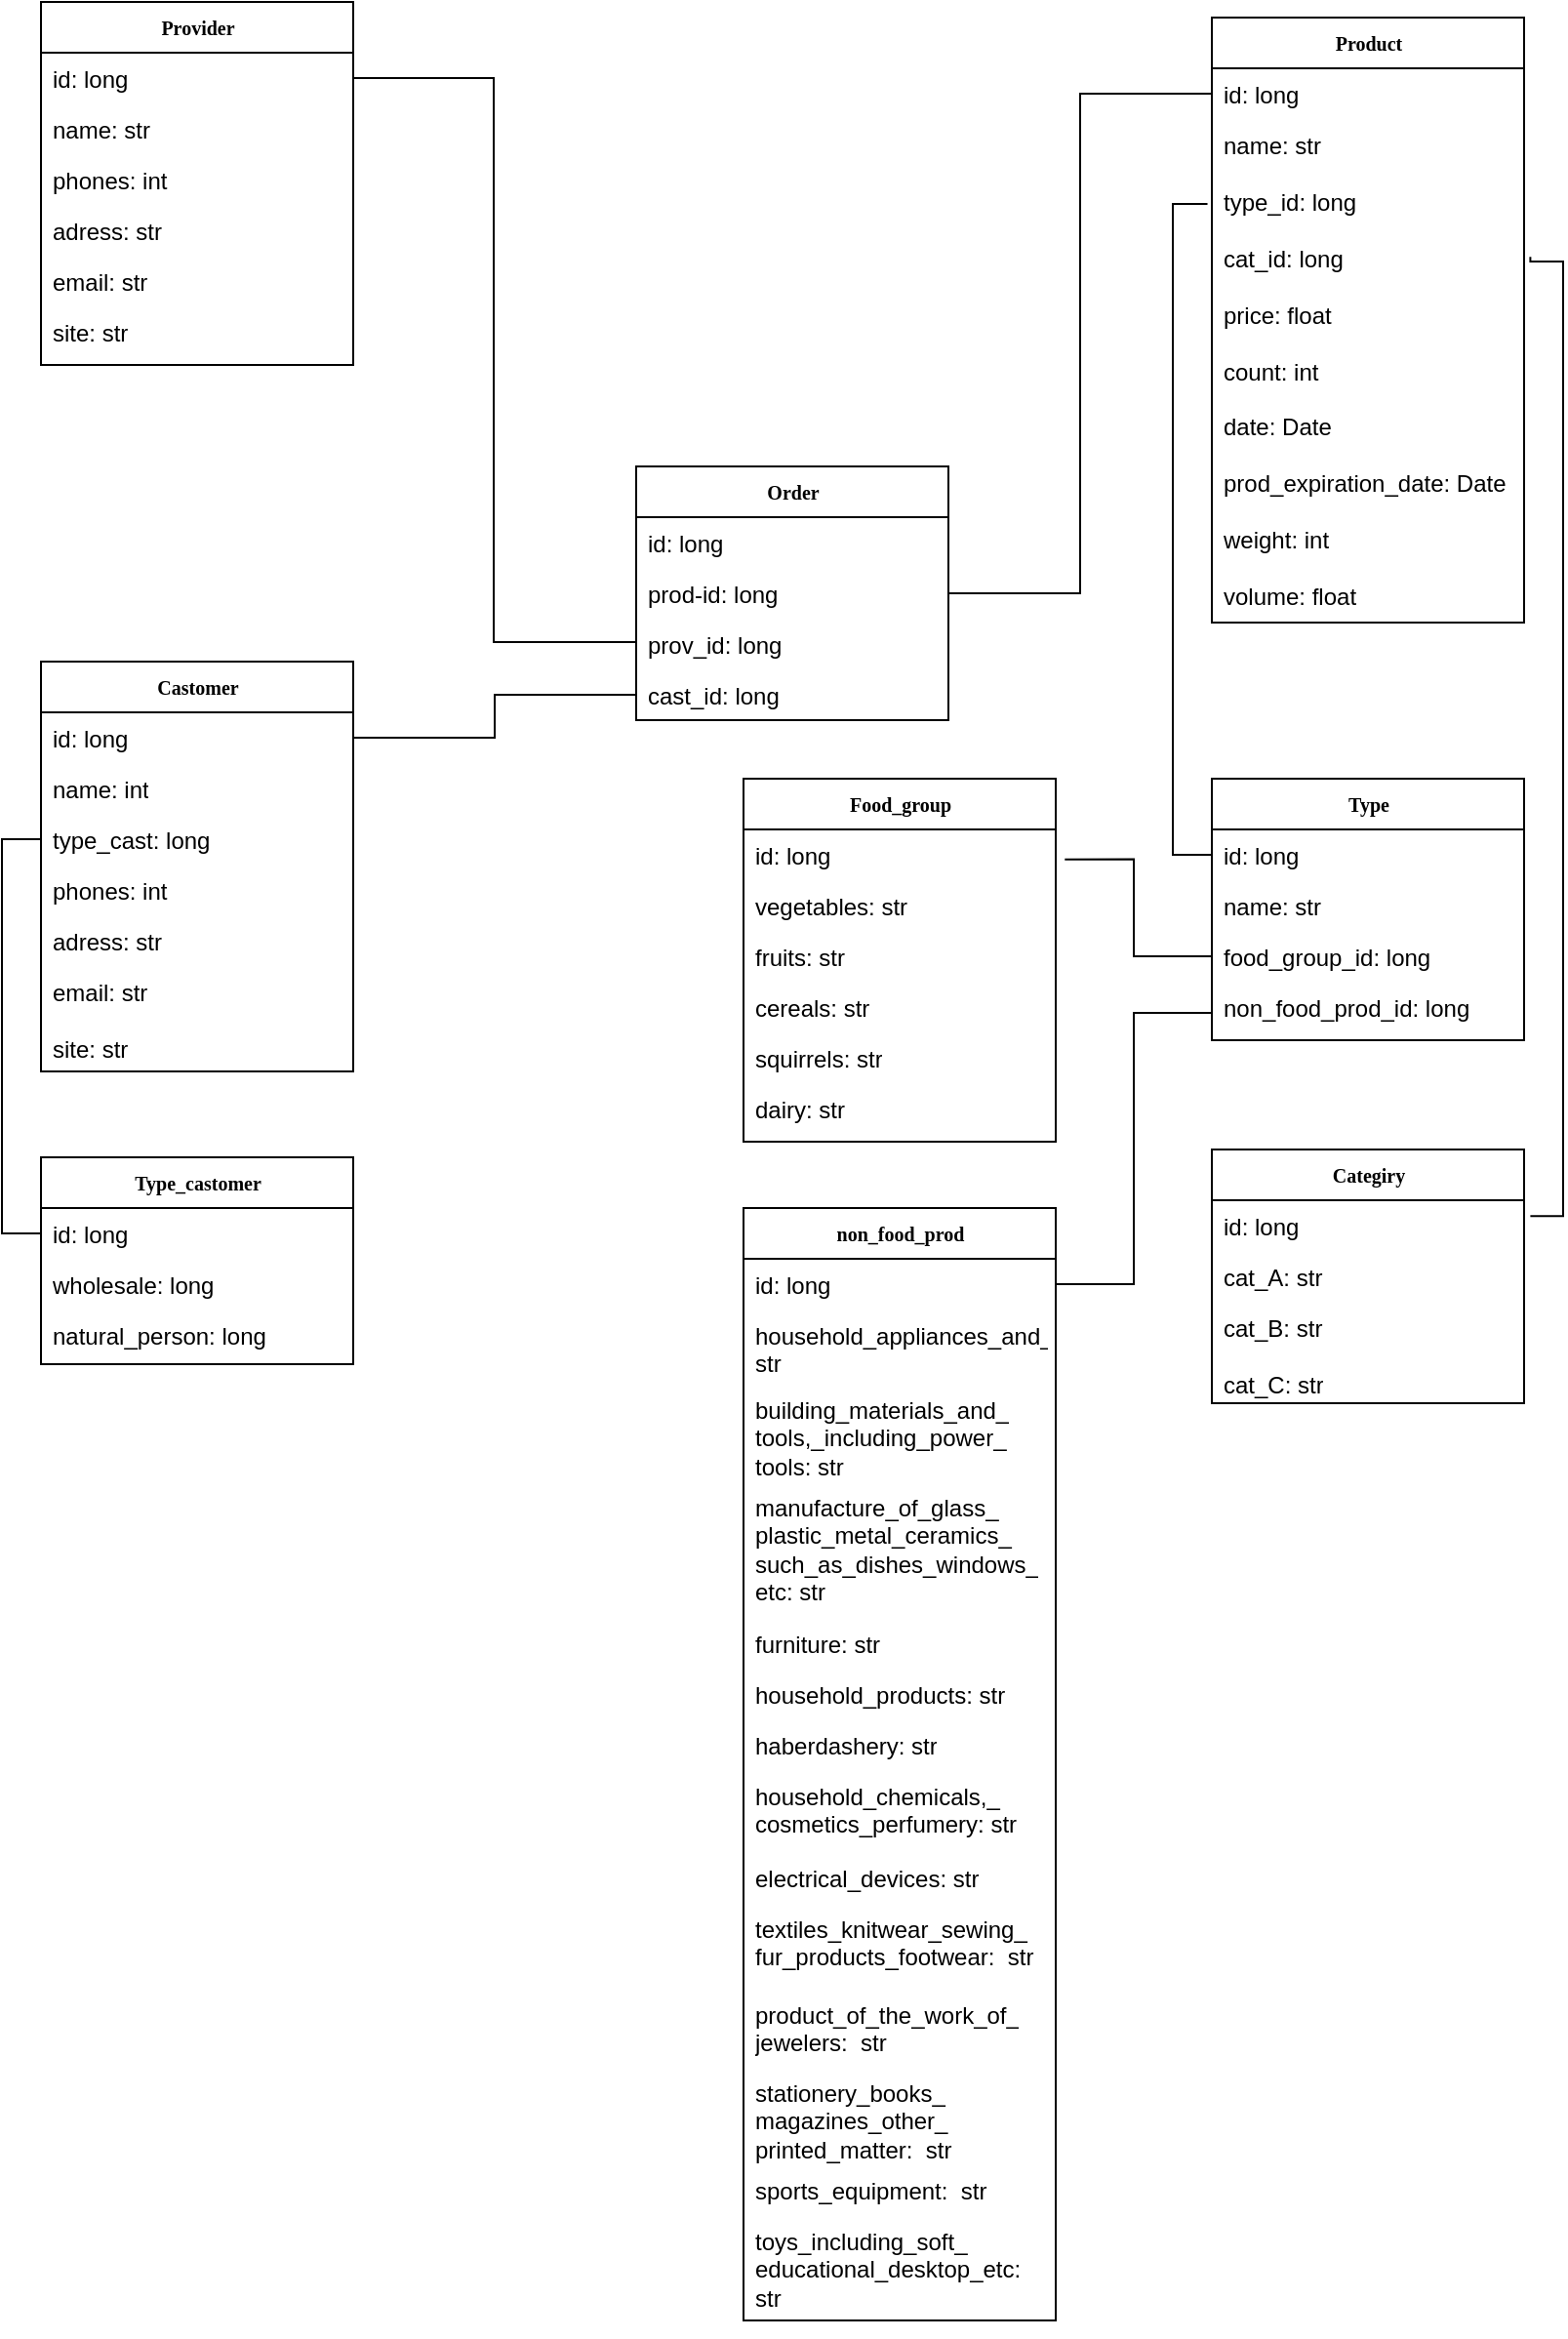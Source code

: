 <mxfile version="21.6.8" type="device">
  <diagram name="Page-1" id="c4acf3e9-155e-7222-9cf6-157b1a14988f">
    <mxGraphModel dx="934" dy="589" grid="1" gridSize="10" guides="1" tooltips="1" connect="1" arrows="1" fold="1" page="1" pageScale="1" pageWidth="850" pageHeight="1100" background="none" math="0" shadow="0">
      <root>
        <mxCell id="0" />
        <mxCell id="1" parent="0" />
        <mxCell id="17acba5748e5396b-20" value="&lt;b&gt;Product&lt;/b&gt;" style="swimlane;html=1;fontStyle=0;childLayout=stackLayout;horizontal=1;startSize=26;fillColor=none;horizontalStack=0;resizeParent=1;resizeLast=0;collapsible=1;marginBottom=0;swimlaneFillColor=#ffffff;rounded=0;shadow=0;comic=0;labelBackgroundColor=none;strokeWidth=1;fontFamily=Verdana;fontSize=10;align=center;" parent="1" vertex="1">
          <mxGeometry x="640" y="50" width="160" height="310" as="geometry" />
        </mxCell>
        <mxCell id="17acba5748e5396b-21" value="id: long" style="text;html=1;strokeColor=none;fillColor=none;align=left;verticalAlign=top;spacingLeft=4;spacingRight=4;whiteSpace=wrap;overflow=hidden;rotatable=0;points=[[0,0.5],[1,0.5]];portConstraint=eastwest;" parent="17acba5748e5396b-20" vertex="1">
          <mxGeometry y="26" width="160" height="26" as="geometry" />
        </mxCell>
        <mxCell id="17acba5748e5396b-24" value="name: str&lt;br&gt;&lt;br&gt;type_id: long&lt;br&gt;" style="text;html=1;strokeColor=none;fillColor=none;align=left;verticalAlign=top;spacingLeft=4;spacingRight=4;whiteSpace=wrap;overflow=hidden;rotatable=0;points=[[0,0.5],[1,0.5]];portConstraint=eastwest;" parent="17acba5748e5396b-20" vertex="1">
          <mxGeometry y="52" width="160" height="58" as="geometry" />
        </mxCell>
        <mxCell id="17acba5748e5396b-26" value="cat_id: long&lt;br&gt;&lt;br&gt;price: float&lt;br&gt;&lt;br&gt;count: int&lt;br&gt;&lt;br&gt;date: Date&lt;br&gt;&lt;br&gt;prod_expiration_date: Date&lt;br&gt;&lt;br&gt;weight: int&lt;br&gt;&lt;br&gt;volume: float" style="text;html=1;strokeColor=none;fillColor=none;align=left;verticalAlign=top;spacingLeft=4;spacingRight=4;whiteSpace=wrap;overflow=hidden;rotatable=0;points=[[0,0.5],[1,0.5]];portConstraint=eastwest;" parent="17acba5748e5396b-20" vertex="1">
          <mxGeometry y="110" width="160" height="200" as="geometry" />
        </mxCell>
        <mxCell id="17acba5748e5396b-30" value="&lt;b&gt;Categiry&lt;/b&gt;" style="swimlane;html=1;fontStyle=0;childLayout=stackLayout;horizontal=1;startSize=26;fillColor=none;horizontalStack=0;resizeParent=1;resizeLast=0;collapsible=1;marginBottom=0;swimlaneFillColor=#ffffff;rounded=0;shadow=0;comic=0;labelBackgroundColor=none;strokeWidth=1;fontFamily=Verdana;fontSize=10;align=center;" parent="1" vertex="1">
          <mxGeometry x="640" y="630" width="160" height="130" as="geometry" />
        </mxCell>
        <mxCell id="17acba5748e5396b-31" value="id: long" style="text;html=1;strokeColor=none;fillColor=none;align=left;verticalAlign=top;spacingLeft=4;spacingRight=4;whiteSpace=wrap;overflow=hidden;rotatable=0;points=[[0,0.5],[1,0.5]];portConstraint=eastwest;" parent="17acba5748e5396b-30" vertex="1">
          <mxGeometry y="26" width="160" height="26" as="geometry" />
        </mxCell>
        <mxCell id="17acba5748e5396b-32" value="cat_A: str" style="text;html=1;strokeColor=none;fillColor=none;align=left;verticalAlign=top;spacingLeft=4;spacingRight=4;whiteSpace=wrap;overflow=hidden;rotatable=0;points=[[0,0.5],[1,0.5]];portConstraint=eastwest;" parent="17acba5748e5396b-30" vertex="1">
          <mxGeometry y="52" width="160" height="26" as="geometry" />
        </mxCell>
        <mxCell id="17acba5748e5396b-33" value="cat_B: str&lt;br&gt;&lt;br&gt;cat_C:&amp;nbsp;str" style="text;html=1;strokeColor=none;fillColor=none;align=left;verticalAlign=top;spacingLeft=4;spacingRight=4;whiteSpace=wrap;overflow=hidden;rotatable=0;points=[[0,0.5],[1,0.5]];portConstraint=eastwest;" parent="17acba5748e5396b-30" vertex="1">
          <mxGeometry y="78" width="160" height="52" as="geometry" />
        </mxCell>
        <mxCell id="ST95ip8iS9wCpCcQhzhE-8" style="edgeStyle=orthogonalEdgeStyle;rounded=0;orthogonalLoop=1;jettySize=auto;html=1;exitX=1;exitY=0.5;exitDx=0;exitDy=0;" edge="1" parent="17acba5748e5396b-30" source="17acba5748e5396b-32" target="17acba5748e5396b-32">
          <mxGeometry relative="1" as="geometry" />
        </mxCell>
        <mxCell id="ST95ip8iS9wCpCcQhzhE-1" value="&lt;b&gt;Provider&lt;/b&gt;" style="swimlane;html=1;fontStyle=0;childLayout=stackLayout;horizontal=1;startSize=26;fillColor=none;horizontalStack=0;resizeParent=1;resizeLast=0;collapsible=1;marginBottom=0;swimlaneFillColor=#ffffff;rounded=0;shadow=0;comic=0;labelBackgroundColor=none;strokeWidth=1;fontFamily=Verdana;fontSize=10;align=center;" vertex="1" parent="1">
          <mxGeometry x="40" y="42" width="160" height="186" as="geometry" />
        </mxCell>
        <mxCell id="ST95ip8iS9wCpCcQhzhE-2" value="id: long" style="text;html=1;strokeColor=none;fillColor=none;align=left;verticalAlign=top;spacingLeft=4;spacingRight=4;whiteSpace=wrap;overflow=hidden;rotatable=0;points=[[0,0.5],[1,0.5]];portConstraint=eastwest;" vertex="1" parent="ST95ip8iS9wCpCcQhzhE-1">
          <mxGeometry y="26" width="160" height="26" as="geometry" />
        </mxCell>
        <mxCell id="ST95ip8iS9wCpCcQhzhE-3" value="name: str" style="text;html=1;strokeColor=none;fillColor=none;align=left;verticalAlign=top;spacingLeft=4;spacingRight=4;whiteSpace=wrap;overflow=hidden;rotatable=0;points=[[0,0.5],[1,0.5]];portConstraint=eastwest;" vertex="1" parent="ST95ip8iS9wCpCcQhzhE-1">
          <mxGeometry y="52" width="160" height="26" as="geometry" />
        </mxCell>
        <mxCell id="ST95ip8iS9wCpCcQhzhE-4" value="phones: int" style="text;html=1;strokeColor=none;fillColor=none;align=left;verticalAlign=top;spacingLeft=4;spacingRight=4;whiteSpace=wrap;overflow=hidden;rotatable=0;points=[[0,0.5],[1,0.5]];portConstraint=eastwest;" vertex="1" parent="ST95ip8iS9wCpCcQhzhE-1">
          <mxGeometry y="78" width="160" height="26" as="geometry" />
        </mxCell>
        <mxCell id="ST95ip8iS9wCpCcQhzhE-5" value="adress: str" style="text;html=1;strokeColor=none;fillColor=none;align=left;verticalAlign=top;spacingLeft=4;spacingRight=4;whiteSpace=wrap;overflow=hidden;rotatable=0;points=[[0,0.5],[1,0.5]];portConstraint=eastwest;" vertex="1" parent="ST95ip8iS9wCpCcQhzhE-1">
          <mxGeometry y="104" width="160" height="26" as="geometry" />
        </mxCell>
        <mxCell id="ST95ip8iS9wCpCcQhzhE-6" value="email: str" style="text;html=1;strokeColor=none;fillColor=none;align=left;verticalAlign=top;spacingLeft=4;spacingRight=4;whiteSpace=wrap;overflow=hidden;rotatable=0;points=[[0,0.5],[1,0.5]];portConstraint=eastwest;" vertex="1" parent="ST95ip8iS9wCpCcQhzhE-1">
          <mxGeometry y="130" width="160" height="26" as="geometry" />
        </mxCell>
        <mxCell id="ST95ip8iS9wCpCcQhzhE-7" value="site: str" style="text;html=1;strokeColor=none;fillColor=none;align=left;verticalAlign=top;spacingLeft=4;spacingRight=4;whiteSpace=wrap;overflow=hidden;rotatable=0;points=[[0,0.5],[1,0.5]];portConstraint=eastwest;" vertex="1" parent="ST95ip8iS9wCpCcQhzhE-1">
          <mxGeometry y="156" width="160" height="26" as="geometry" />
        </mxCell>
        <mxCell id="ST95ip8iS9wCpCcQhzhE-9" value="&lt;b&gt;Order&lt;/b&gt;" style="swimlane;html=1;fontStyle=0;childLayout=stackLayout;horizontal=1;startSize=26;fillColor=none;horizontalStack=0;resizeParent=1;resizeLast=0;collapsible=1;marginBottom=0;swimlaneFillColor=#ffffff;rounded=0;shadow=0;comic=0;labelBackgroundColor=none;strokeWidth=1;fontFamily=Verdana;fontSize=10;align=center;" vertex="1" parent="1">
          <mxGeometry x="345" y="280" width="160" height="130" as="geometry" />
        </mxCell>
        <mxCell id="ST95ip8iS9wCpCcQhzhE-10" value="id: long" style="text;html=1;strokeColor=none;fillColor=none;align=left;verticalAlign=top;spacingLeft=4;spacingRight=4;whiteSpace=wrap;overflow=hidden;rotatable=0;points=[[0,0.5],[1,0.5]];portConstraint=eastwest;" vertex="1" parent="ST95ip8iS9wCpCcQhzhE-9">
          <mxGeometry y="26" width="160" height="26" as="geometry" />
        </mxCell>
        <mxCell id="ST95ip8iS9wCpCcQhzhE-11" value="prod-id: long" style="text;html=1;strokeColor=none;fillColor=none;align=left;verticalAlign=top;spacingLeft=4;spacingRight=4;whiteSpace=wrap;overflow=hidden;rotatable=0;points=[[0,0.5],[1,0.5]];portConstraint=eastwest;" vertex="1" parent="ST95ip8iS9wCpCcQhzhE-9">
          <mxGeometry y="52" width="160" height="26" as="geometry" />
        </mxCell>
        <mxCell id="ST95ip8iS9wCpCcQhzhE-12" value="prov_id: long&lt;br&gt;" style="text;html=1;strokeColor=none;fillColor=none;align=left;verticalAlign=top;spacingLeft=4;spacingRight=4;whiteSpace=wrap;overflow=hidden;rotatable=0;points=[[0,0.5],[1,0.5]];portConstraint=eastwest;" vertex="1" parent="ST95ip8iS9wCpCcQhzhE-9">
          <mxGeometry y="78" width="160" height="26" as="geometry" />
        </mxCell>
        <mxCell id="ST95ip8iS9wCpCcQhzhE-13" value="cast_id: long" style="text;html=1;strokeColor=none;fillColor=none;align=left;verticalAlign=top;spacingLeft=4;spacingRight=4;whiteSpace=wrap;overflow=hidden;rotatable=0;points=[[0,0.5],[1,0.5]];portConstraint=eastwest;" vertex="1" parent="ST95ip8iS9wCpCcQhzhE-9">
          <mxGeometry y="104" width="160" height="26" as="geometry" />
        </mxCell>
        <mxCell id="ST95ip8iS9wCpCcQhzhE-20" value="&lt;b&gt;Castomer&lt;/b&gt;" style="swimlane;html=1;fontStyle=0;childLayout=stackLayout;horizontal=1;startSize=26;fillColor=none;horizontalStack=0;resizeParent=1;resizeLast=0;collapsible=1;marginBottom=0;swimlaneFillColor=#ffffff;rounded=0;shadow=0;comic=0;labelBackgroundColor=none;strokeWidth=1;fontFamily=Verdana;fontSize=10;align=center;" vertex="1" parent="1">
          <mxGeometry x="40" y="380" width="160" height="210" as="geometry" />
        </mxCell>
        <mxCell id="ST95ip8iS9wCpCcQhzhE-21" value="id: long" style="text;html=1;strokeColor=none;fillColor=none;align=left;verticalAlign=top;spacingLeft=4;spacingRight=4;whiteSpace=wrap;overflow=hidden;rotatable=0;points=[[0,0.5],[1,0.5]];portConstraint=eastwest;" vertex="1" parent="ST95ip8iS9wCpCcQhzhE-20">
          <mxGeometry y="26" width="160" height="26" as="geometry" />
        </mxCell>
        <mxCell id="ST95ip8iS9wCpCcQhzhE-22" value="name: int" style="text;html=1;strokeColor=none;fillColor=none;align=left;verticalAlign=top;spacingLeft=4;spacingRight=4;whiteSpace=wrap;overflow=hidden;rotatable=0;points=[[0,0.5],[1,0.5]];portConstraint=eastwest;" vertex="1" parent="ST95ip8iS9wCpCcQhzhE-20">
          <mxGeometry y="52" width="160" height="26" as="geometry" />
        </mxCell>
        <mxCell id="ST95ip8iS9wCpCcQhzhE-23" value="type_cast: long" style="text;html=1;strokeColor=none;fillColor=none;align=left;verticalAlign=top;spacingLeft=4;spacingRight=4;whiteSpace=wrap;overflow=hidden;rotatable=0;points=[[0,0.5],[1,0.5]];portConstraint=eastwest;" vertex="1" parent="ST95ip8iS9wCpCcQhzhE-20">
          <mxGeometry y="78" width="160" height="26" as="geometry" />
        </mxCell>
        <mxCell id="ST95ip8iS9wCpCcQhzhE-24" value="phones: int" style="text;html=1;strokeColor=none;fillColor=none;align=left;verticalAlign=top;spacingLeft=4;spacingRight=4;whiteSpace=wrap;overflow=hidden;rotatable=0;points=[[0,0.5],[1,0.5]];portConstraint=eastwest;" vertex="1" parent="ST95ip8iS9wCpCcQhzhE-20">
          <mxGeometry y="104" width="160" height="26" as="geometry" />
        </mxCell>
        <mxCell id="ST95ip8iS9wCpCcQhzhE-25" value="adress: str" style="text;html=1;strokeColor=none;fillColor=none;align=left;verticalAlign=top;spacingLeft=4;spacingRight=4;whiteSpace=wrap;overflow=hidden;rotatable=0;points=[[0,0.5],[1,0.5]];portConstraint=eastwest;" vertex="1" parent="ST95ip8iS9wCpCcQhzhE-20">
          <mxGeometry y="130" width="160" height="26" as="geometry" />
        </mxCell>
        <mxCell id="ST95ip8iS9wCpCcQhzhE-26" value="email: str&lt;br&gt;&lt;br&gt;site: str" style="text;html=1;strokeColor=none;fillColor=none;align=left;verticalAlign=top;spacingLeft=4;spacingRight=4;whiteSpace=wrap;overflow=hidden;rotatable=0;points=[[0,0.5],[1,0.5]];portConstraint=eastwest;" vertex="1" parent="ST95ip8iS9wCpCcQhzhE-20">
          <mxGeometry y="156" width="160" height="54" as="geometry" />
        </mxCell>
        <mxCell id="ST95ip8iS9wCpCcQhzhE-29" value="&lt;b&gt;Type&lt;/b&gt;" style="swimlane;html=1;fontStyle=0;childLayout=stackLayout;horizontal=1;startSize=26;fillColor=none;horizontalStack=0;resizeParent=1;resizeLast=0;collapsible=1;marginBottom=0;swimlaneFillColor=#ffffff;rounded=0;shadow=0;comic=0;labelBackgroundColor=none;strokeWidth=1;fontFamily=Verdana;fontSize=10;align=center;" vertex="1" parent="1">
          <mxGeometry x="640" y="440" width="160" height="134" as="geometry" />
        </mxCell>
        <mxCell id="ST95ip8iS9wCpCcQhzhE-30" value="id: long&lt;br&gt;&lt;br&gt;" style="text;html=1;strokeColor=none;fillColor=none;align=left;verticalAlign=top;spacingLeft=4;spacingRight=4;whiteSpace=wrap;overflow=hidden;rotatable=0;points=[[0,0.5],[1,0.5]];portConstraint=eastwest;" vertex="1" parent="ST95ip8iS9wCpCcQhzhE-29">
          <mxGeometry y="26" width="160" height="26" as="geometry" />
        </mxCell>
        <mxCell id="ST95ip8iS9wCpCcQhzhE-31" value="name: str" style="text;html=1;strokeColor=none;fillColor=none;align=left;verticalAlign=top;spacingLeft=4;spacingRight=4;whiteSpace=wrap;overflow=hidden;rotatable=0;points=[[0,0.5],[1,0.5]];portConstraint=eastwest;" vertex="1" parent="ST95ip8iS9wCpCcQhzhE-29">
          <mxGeometry y="52" width="160" height="26" as="geometry" />
        </mxCell>
        <mxCell id="ST95ip8iS9wCpCcQhzhE-32" value="food_group_id: long" style="text;html=1;strokeColor=none;fillColor=none;align=left;verticalAlign=top;spacingLeft=4;spacingRight=4;whiteSpace=wrap;overflow=hidden;rotatable=0;points=[[0,0.5],[1,0.5]];portConstraint=eastwest;" vertex="1" parent="ST95ip8iS9wCpCcQhzhE-29">
          <mxGeometry y="78" width="160" height="26" as="geometry" />
        </mxCell>
        <mxCell id="ST95ip8iS9wCpCcQhzhE-33" value="non_food_prod_id: long" style="text;html=1;strokeColor=none;fillColor=none;align=left;verticalAlign=top;spacingLeft=4;spacingRight=4;whiteSpace=wrap;overflow=hidden;rotatable=0;points=[[0,0.5],[1,0.5]];portConstraint=eastwest;" vertex="1" parent="ST95ip8iS9wCpCcQhzhE-29">
          <mxGeometry y="104" width="160" height="26" as="geometry" />
        </mxCell>
        <mxCell id="ST95ip8iS9wCpCcQhzhE-40" value="&lt;b&gt;Food_group&lt;/b&gt;" style="swimlane;html=1;fontStyle=0;childLayout=stackLayout;horizontal=1;startSize=26;fillColor=none;horizontalStack=0;resizeParent=1;resizeLast=0;collapsible=1;marginBottom=0;swimlaneFillColor=#ffffff;rounded=0;shadow=0;comic=0;labelBackgroundColor=none;strokeWidth=1;fontFamily=Verdana;fontSize=10;align=center;" vertex="1" parent="1">
          <mxGeometry x="400" y="440" width="160" height="186" as="geometry" />
        </mxCell>
        <mxCell id="ST95ip8iS9wCpCcQhzhE-41" value="id: long" style="text;html=1;strokeColor=none;fillColor=none;align=left;verticalAlign=top;spacingLeft=4;spacingRight=4;whiteSpace=wrap;overflow=hidden;rotatable=0;points=[[0,0.5],[1,0.5]];portConstraint=eastwest;" vertex="1" parent="ST95ip8iS9wCpCcQhzhE-40">
          <mxGeometry y="26" width="160" height="26" as="geometry" />
        </mxCell>
        <mxCell id="ST95ip8iS9wCpCcQhzhE-42" value="vegetables: str" style="text;html=1;strokeColor=none;fillColor=none;align=left;verticalAlign=top;spacingLeft=4;spacingRight=4;whiteSpace=wrap;overflow=hidden;rotatable=0;points=[[0,0.5],[1,0.5]];portConstraint=eastwest;" vertex="1" parent="ST95ip8iS9wCpCcQhzhE-40">
          <mxGeometry y="52" width="160" height="26" as="geometry" />
        </mxCell>
        <mxCell id="ST95ip8iS9wCpCcQhzhE-43" value="fruits: str" style="text;html=1;strokeColor=none;fillColor=none;align=left;verticalAlign=top;spacingLeft=4;spacingRight=4;whiteSpace=wrap;overflow=hidden;rotatable=0;points=[[0,0.5],[1,0.5]];portConstraint=eastwest;" vertex="1" parent="ST95ip8iS9wCpCcQhzhE-40">
          <mxGeometry y="78" width="160" height="26" as="geometry" />
        </mxCell>
        <mxCell id="ST95ip8iS9wCpCcQhzhE-44" value="cereals: str" style="text;html=1;strokeColor=none;fillColor=none;align=left;verticalAlign=top;spacingLeft=4;spacingRight=4;whiteSpace=wrap;overflow=hidden;rotatable=0;points=[[0,0.5],[1,0.5]];portConstraint=eastwest;" vertex="1" parent="ST95ip8iS9wCpCcQhzhE-40">
          <mxGeometry y="104" width="160" height="26" as="geometry" />
        </mxCell>
        <mxCell id="ST95ip8iS9wCpCcQhzhE-45" value="squirrels: str" style="text;html=1;strokeColor=none;fillColor=none;align=left;verticalAlign=top;spacingLeft=4;spacingRight=4;whiteSpace=wrap;overflow=hidden;rotatable=0;points=[[0,0.5],[1,0.5]];portConstraint=eastwest;" vertex="1" parent="ST95ip8iS9wCpCcQhzhE-40">
          <mxGeometry y="130" width="160" height="26" as="geometry" />
        </mxCell>
        <mxCell id="ST95ip8iS9wCpCcQhzhE-46" value="dairy: str" style="text;html=1;strokeColor=none;fillColor=none;align=left;verticalAlign=top;spacingLeft=4;spacingRight=4;whiteSpace=wrap;overflow=hidden;rotatable=0;points=[[0,0.5],[1,0.5]];portConstraint=eastwest;" vertex="1" parent="ST95ip8iS9wCpCcQhzhE-40">
          <mxGeometry y="156" width="160" height="26" as="geometry" />
        </mxCell>
        <mxCell id="ST95ip8iS9wCpCcQhzhE-47" value="&lt;b&gt;Type_castomer&lt;/b&gt;" style="swimlane;html=1;fontStyle=0;childLayout=stackLayout;horizontal=1;startSize=26;fillColor=none;horizontalStack=0;resizeParent=1;resizeLast=0;collapsible=1;marginBottom=0;swimlaneFillColor=#ffffff;rounded=0;shadow=0;comic=0;labelBackgroundColor=none;strokeWidth=1;fontFamily=Verdana;fontSize=10;align=center;" vertex="1" parent="1">
          <mxGeometry x="40" y="634" width="160" height="106" as="geometry" />
        </mxCell>
        <mxCell id="ST95ip8iS9wCpCcQhzhE-48" value="id: long" style="text;html=1;strokeColor=none;fillColor=none;align=left;verticalAlign=top;spacingLeft=4;spacingRight=4;whiteSpace=wrap;overflow=hidden;rotatable=0;points=[[0,0.5],[1,0.5]];portConstraint=eastwest;" vertex="1" parent="ST95ip8iS9wCpCcQhzhE-47">
          <mxGeometry y="26" width="160" height="26" as="geometry" />
        </mxCell>
        <mxCell id="ST95ip8iS9wCpCcQhzhE-54" value="wholesale: long" style="text;html=1;strokeColor=none;fillColor=none;align=left;verticalAlign=top;spacingLeft=4;spacingRight=4;whiteSpace=wrap;overflow=hidden;rotatable=0;points=[[0,0.5],[1,0.5]];portConstraint=eastwest;" vertex="1" parent="ST95ip8iS9wCpCcQhzhE-47">
          <mxGeometry y="52" width="160" height="26" as="geometry" />
        </mxCell>
        <mxCell id="ST95ip8iS9wCpCcQhzhE-49" value="natural_person: long" style="text;html=1;strokeColor=none;fillColor=none;align=left;verticalAlign=top;spacingLeft=4;spacingRight=4;whiteSpace=wrap;overflow=hidden;rotatable=0;points=[[0,0.5],[1,0.5]];portConstraint=eastwest;" vertex="1" parent="ST95ip8iS9wCpCcQhzhE-47">
          <mxGeometry y="78" width="160" height="26" as="geometry" />
        </mxCell>
        <mxCell id="ST95ip8iS9wCpCcQhzhE-62" value="&lt;b&gt;non_food_prod&lt;/b&gt;" style="swimlane;html=1;fontStyle=0;childLayout=stackLayout;horizontal=1;startSize=26;fillColor=none;horizontalStack=0;resizeParent=1;resizeLast=0;collapsible=1;marginBottom=0;swimlaneFillColor=#ffffff;rounded=0;shadow=0;comic=0;labelBackgroundColor=none;strokeWidth=1;fontFamily=Verdana;fontSize=10;align=center;" vertex="1" parent="1">
          <mxGeometry x="400" y="660" width="160" height="570" as="geometry" />
        </mxCell>
        <mxCell id="ST95ip8iS9wCpCcQhzhE-63" value="id: long" style="text;html=1;strokeColor=none;fillColor=none;align=left;verticalAlign=top;spacingLeft=4;spacingRight=4;whiteSpace=wrap;overflow=hidden;rotatable=0;points=[[0,0.5],[1,0.5]];portConstraint=eastwest;" vertex="1" parent="ST95ip8iS9wCpCcQhzhE-62">
          <mxGeometry y="26" width="160" height="26" as="geometry" />
        </mxCell>
        <mxCell id="ST95ip8iS9wCpCcQhzhE-66" value="household_appliances_and_electronics: str" style="text;html=1;strokeColor=none;fillColor=none;align=left;verticalAlign=top;spacingLeft=4;spacingRight=4;whiteSpace=wrap;overflow=hidden;rotatable=0;points=[[0,0.5],[1,0.5]];portConstraint=eastwest;" vertex="1" parent="ST95ip8iS9wCpCcQhzhE-62">
          <mxGeometry y="52" width="160" height="38" as="geometry" />
        </mxCell>
        <mxCell id="ST95ip8iS9wCpCcQhzhE-68" value="building_materials_and_&lt;br&gt;tools,_including_power_&lt;br&gt;tools: str" style="text;html=1;strokeColor=none;fillColor=none;align=left;verticalAlign=top;spacingLeft=4;spacingRight=4;whiteSpace=wrap;overflow=hidden;rotatable=0;points=[[0,0.5],[1,0.5]];portConstraint=eastwest;" vertex="1" parent="ST95ip8iS9wCpCcQhzhE-62">
          <mxGeometry y="90" width="160" height="50" as="geometry" />
        </mxCell>
        <mxCell id="ST95ip8iS9wCpCcQhzhE-71" value="manufacture_of_glass_&lt;br&gt;plastic_metal_ceramics_&lt;br&gt;such_as_dishes_windows_&lt;br&gt;etc: str" style="text;html=1;strokeColor=none;fillColor=none;align=left;verticalAlign=top;spacingLeft=4;spacingRight=4;whiteSpace=wrap;overflow=hidden;rotatable=0;points=[[0,0.5],[1,0.5]];portConstraint=eastwest;" vertex="1" parent="ST95ip8iS9wCpCcQhzhE-62">
          <mxGeometry y="140" width="160" height="70" as="geometry" />
        </mxCell>
        <mxCell id="ST95ip8iS9wCpCcQhzhE-72" value="furniture: str" style="text;html=1;strokeColor=none;fillColor=none;align=left;verticalAlign=top;spacingLeft=4;spacingRight=4;whiteSpace=wrap;overflow=hidden;rotatable=0;points=[[0,0.5],[1,0.5]];portConstraint=eastwest;" vertex="1" parent="ST95ip8iS9wCpCcQhzhE-62">
          <mxGeometry y="210" width="160" height="26" as="geometry" />
        </mxCell>
        <mxCell id="ST95ip8iS9wCpCcQhzhE-73" value="household_products: str" style="text;html=1;strokeColor=none;fillColor=none;align=left;verticalAlign=top;spacingLeft=4;spacingRight=4;whiteSpace=wrap;overflow=hidden;rotatable=0;points=[[0,0.5],[1,0.5]];portConstraint=eastwest;" vertex="1" parent="ST95ip8iS9wCpCcQhzhE-62">
          <mxGeometry y="236" width="160" height="26" as="geometry" />
        </mxCell>
        <mxCell id="ST95ip8iS9wCpCcQhzhE-74" value="haberdashery: str" style="text;html=1;strokeColor=none;fillColor=none;align=left;verticalAlign=top;spacingLeft=4;spacingRight=4;whiteSpace=wrap;overflow=hidden;rotatable=0;points=[[0,0.5],[1,0.5]];portConstraint=eastwest;" vertex="1" parent="ST95ip8iS9wCpCcQhzhE-62">
          <mxGeometry y="262" width="160" height="26" as="geometry" />
        </mxCell>
        <mxCell id="ST95ip8iS9wCpCcQhzhE-67" value="household_chemicals,_&lt;br&gt;cosmetics_perfumery: str" style="text;html=1;strokeColor=none;fillColor=none;align=left;verticalAlign=top;spacingLeft=4;spacingRight=4;whiteSpace=wrap;overflow=hidden;rotatable=0;points=[[0,0.5],[1,0.5]];portConstraint=eastwest;" vertex="1" parent="ST95ip8iS9wCpCcQhzhE-62">
          <mxGeometry y="288" width="160" height="42" as="geometry" />
        </mxCell>
        <mxCell id="ST95ip8iS9wCpCcQhzhE-75" value="electrical_devices: str" style="text;html=1;strokeColor=none;fillColor=none;align=left;verticalAlign=top;spacingLeft=4;spacingRight=4;whiteSpace=wrap;overflow=hidden;rotatable=0;points=[[0,0.5],[1,0.5]];portConstraint=eastwest;" vertex="1" parent="ST95ip8iS9wCpCcQhzhE-62">
          <mxGeometry y="330" width="160" height="26" as="geometry" />
        </mxCell>
        <mxCell id="ST95ip8iS9wCpCcQhzhE-76" value="textiles_knitwear_sewing_&lt;br&gt;fur_products_footwear:&amp;nbsp; str" style="text;html=1;strokeColor=none;fillColor=none;align=left;verticalAlign=top;spacingLeft=4;spacingRight=4;whiteSpace=wrap;overflow=hidden;rotatable=0;points=[[0,0.5],[1,0.5]];portConstraint=eastwest;" vertex="1" parent="ST95ip8iS9wCpCcQhzhE-62">
          <mxGeometry y="356" width="160" height="44" as="geometry" />
        </mxCell>
        <mxCell id="ST95ip8iS9wCpCcQhzhE-86" value="product_of_the_work_of_&lt;br&gt;jewelers:&amp;nbsp; str" style="text;html=1;strokeColor=none;fillColor=none;align=left;verticalAlign=top;spacingLeft=4;spacingRight=4;whiteSpace=wrap;overflow=hidden;rotatable=0;points=[[0,0.5],[1,0.5]];portConstraint=eastwest;" vertex="1" parent="ST95ip8iS9wCpCcQhzhE-62">
          <mxGeometry y="400" width="160" height="40" as="geometry" />
        </mxCell>
        <mxCell id="ST95ip8iS9wCpCcQhzhE-77" value="stationery_books_&lt;br&gt;magazines_other_&lt;br&gt;printed_matter:&amp;nbsp; str" style="text;html=1;strokeColor=none;fillColor=none;align=left;verticalAlign=top;spacingLeft=4;spacingRight=4;whiteSpace=wrap;overflow=hidden;rotatable=0;points=[[0,0.5],[1,0.5]];portConstraint=eastwest;" vertex="1" parent="ST95ip8iS9wCpCcQhzhE-62">
          <mxGeometry y="440" width="160" height="50" as="geometry" />
        </mxCell>
        <mxCell id="ST95ip8iS9wCpCcQhzhE-85" value="sports_equipment:&amp;nbsp; str" style="text;html=1;strokeColor=none;fillColor=none;align=left;verticalAlign=top;spacingLeft=4;spacingRight=4;whiteSpace=wrap;overflow=hidden;rotatable=0;points=[[0,0.5],[1,0.5]];portConstraint=eastwest;" vertex="1" parent="ST95ip8iS9wCpCcQhzhE-62">
          <mxGeometry y="490" width="160" height="26" as="geometry" />
        </mxCell>
        <mxCell id="ST95ip8iS9wCpCcQhzhE-84" value="toys_including_soft_&lt;br&gt;educational_desktop_etc:&amp;nbsp; str" style="text;html=1;strokeColor=none;fillColor=none;align=left;verticalAlign=top;spacingLeft=4;spacingRight=4;whiteSpace=wrap;overflow=hidden;rotatable=0;points=[[0,0.5],[1,0.5]];portConstraint=eastwest;" vertex="1" parent="ST95ip8iS9wCpCcQhzhE-62">
          <mxGeometry y="516" width="160" height="54" as="geometry" />
        </mxCell>
        <mxCell id="ST95ip8iS9wCpCcQhzhE-87" style="edgeStyle=orthogonalEdgeStyle;rounded=0;orthogonalLoop=1;jettySize=auto;html=1;exitX=0.5;exitY=1;exitDx=0;exitDy=0;" edge="1" parent="1" source="ST95ip8iS9wCpCcQhzhE-62" target="ST95ip8iS9wCpCcQhzhE-62">
          <mxGeometry relative="1" as="geometry" />
        </mxCell>
        <mxCell id="ST95ip8iS9wCpCcQhzhE-105" value="" style="endArrow=none;html=1;edgeStyle=orthogonalEdgeStyle;rounded=0;entryX=-0.014;entryY=0.75;entryDx=0;entryDy=0;entryPerimeter=0;exitX=0;exitY=0.5;exitDx=0;exitDy=0;" edge="1" parent="1" source="ST95ip8iS9wCpCcQhzhE-30" target="17acba5748e5396b-24">
          <mxGeometry relative="1" as="geometry">
            <mxPoint x="360" y="200" as="sourcePoint" />
            <mxPoint x="520" y="200" as="targetPoint" />
            <Array as="points">
              <mxPoint x="620" y="479" />
              <mxPoint x="620" y="145" />
            </Array>
          </mxGeometry>
        </mxCell>
        <mxCell id="ST95ip8iS9wCpCcQhzhE-113" value="" style="endArrow=none;html=1;edgeStyle=orthogonalEdgeStyle;rounded=0;exitX=1.02;exitY=0.063;exitDx=0;exitDy=0;exitPerimeter=0;entryX=1.02;entryY=0.312;entryDx=0;entryDy=0;entryPerimeter=0;" edge="1" parent="1" source="17acba5748e5396b-26" target="17acba5748e5396b-31">
          <mxGeometry relative="1" as="geometry">
            <mxPoint x="320" y="200" as="sourcePoint" />
            <mxPoint x="480" y="200" as="targetPoint" />
            <Array as="points">
              <mxPoint x="820" y="175" />
              <mxPoint x="820" y="664" />
            </Array>
          </mxGeometry>
        </mxCell>
        <mxCell id="ST95ip8iS9wCpCcQhzhE-116" value="" style="endArrow=none;html=1;edgeStyle=orthogonalEdgeStyle;rounded=0;exitX=0;exitY=0.5;exitDx=0;exitDy=0;entryX=1.029;entryY=0.59;entryDx=0;entryDy=0;entryPerimeter=0;" edge="1" parent="1" source="ST95ip8iS9wCpCcQhzhE-32" target="ST95ip8iS9wCpCcQhzhE-41">
          <mxGeometry relative="1" as="geometry">
            <mxPoint x="200" y="800" as="sourcePoint" />
            <mxPoint x="360" y="800" as="targetPoint" />
          </mxGeometry>
        </mxCell>
        <mxCell id="ST95ip8iS9wCpCcQhzhE-119" value="" style="endArrow=none;html=1;edgeStyle=orthogonalEdgeStyle;rounded=0;exitX=0;exitY=0.5;exitDx=0;exitDy=0;entryX=1;entryY=0.5;entryDx=0;entryDy=0;" edge="1" parent="1" source="ST95ip8iS9wCpCcQhzhE-33" target="ST95ip8iS9wCpCcQhzhE-63">
          <mxGeometry relative="1" as="geometry">
            <mxPoint x="200" y="820" as="sourcePoint" />
            <mxPoint x="360" y="820" as="targetPoint" />
            <Array as="points">
              <mxPoint x="640" y="560" />
              <mxPoint x="600" y="560" />
              <mxPoint x="600" y="699" />
            </Array>
          </mxGeometry>
        </mxCell>
        <mxCell id="ST95ip8iS9wCpCcQhzhE-122" value="" style="endArrow=none;html=1;edgeStyle=orthogonalEdgeStyle;rounded=0;exitX=1;exitY=0.5;exitDx=0;exitDy=0;entryX=0;entryY=0.5;entryDx=0;entryDy=0;" edge="1" parent="1" source="ST95ip8iS9wCpCcQhzhE-11" target="17acba5748e5396b-21">
          <mxGeometry relative="1" as="geometry">
            <mxPoint x="220" y="520" as="sourcePoint" />
            <mxPoint x="380" y="520" as="targetPoint" />
          </mxGeometry>
        </mxCell>
        <mxCell id="ST95ip8iS9wCpCcQhzhE-125" value="" style="endArrow=none;html=1;edgeStyle=orthogonalEdgeStyle;rounded=0;exitX=0;exitY=0.5;exitDx=0;exitDy=0;entryX=1;entryY=0.5;entryDx=0;entryDy=0;" edge="1" parent="1" source="ST95ip8iS9wCpCcQhzhE-11" target="ST95ip8iS9wCpCcQhzhE-2">
          <mxGeometry relative="1" as="geometry">
            <mxPoint x="220" y="530" as="sourcePoint" />
            <mxPoint x="380" y="530" as="targetPoint" />
            <Array as="points">
              <mxPoint x="345" y="370" />
              <mxPoint x="272" y="370" />
              <mxPoint x="272" y="81" />
            </Array>
          </mxGeometry>
        </mxCell>
        <mxCell id="ST95ip8iS9wCpCcQhzhE-128" value="" style="endArrow=none;html=1;edgeStyle=orthogonalEdgeStyle;rounded=0;exitX=0;exitY=0.5;exitDx=0;exitDy=0;entryX=1;entryY=0.5;entryDx=0;entryDy=0;" edge="1" parent="1" source="ST95ip8iS9wCpCcQhzhE-13" target="ST95ip8iS9wCpCcQhzhE-21">
          <mxGeometry relative="1" as="geometry">
            <mxPoint x="230" y="690" as="sourcePoint" />
            <mxPoint x="390" y="690" as="targetPoint" />
          </mxGeometry>
        </mxCell>
        <mxCell id="ST95ip8iS9wCpCcQhzhE-131" value="" style="endArrow=none;html=1;edgeStyle=orthogonalEdgeStyle;rounded=0;exitX=0;exitY=0.5;exitDx=0;exitDy=0;entryX=0;entryY=0.5;entryDx=0;entryDy=0;" edge="1" parent="1" source="ST95ip8iS9wCpCcQhzhE-23" target="ST95ip8iS9wCpCcQhzhE-48">
          <mxGeometry relative="1" as="geometry">
            <mxPoint x="170" y="780" as="sourcePoint" />
            <mxPoint x="30" y="670" as="targetPoint" />
            <Array as="points">
              <mxPoint x="20" y="471" />
              <mxPoint x="20" y="673" />
            </Array>
          </mxGeometry>
        </mxCell>
      </root>
    </mxGraphModel>
  </diagram>
</mxfile>
